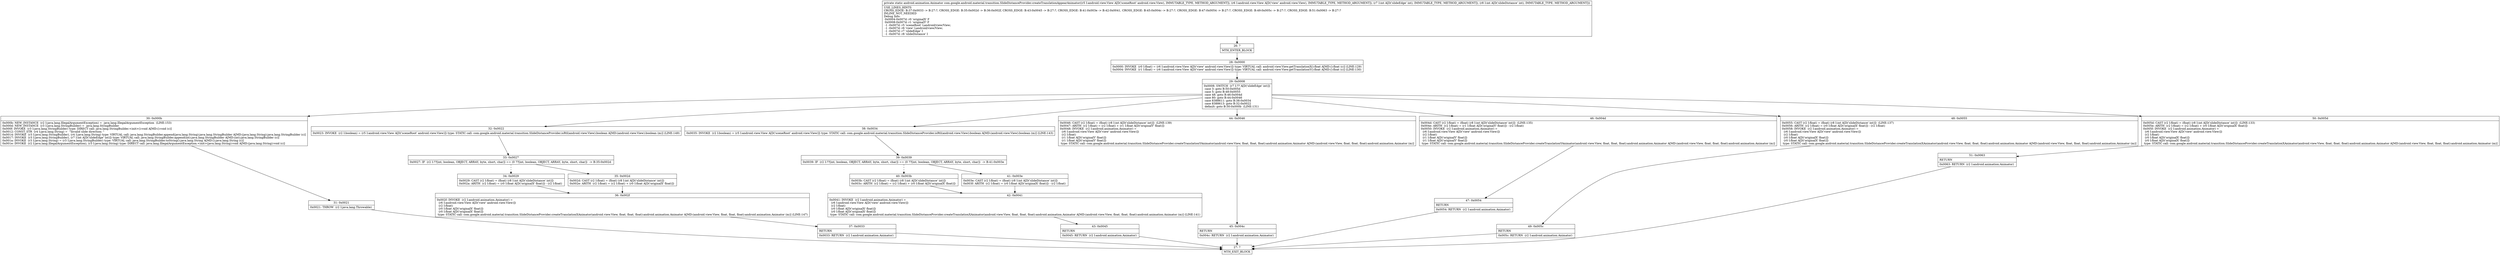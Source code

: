 digraph "CFG forcom.google.android.material.transition.SlideDistanceProvider.createTranslationAppearAnimator(Landroid\/view\/View;Landroid\/view\/View;II)Landroid\/animation\/Animator;" {
Node_26 [shape=record,label="{26\:\ ?|MTH_ENTER_BLOCK\l}"];
Node_28 [shape=record,label="{28\:\ 0x0000|0x0000: INVOKE  (r0 I:float) = (r6 I:android.view.View A[D('view' android.view.View)]) type: VIRTUAL call: android.view.View.getTranslationX():float A[MD:():float (c)] (LINE:129)\l0x0004: INVOKE  (r1 I:float) = (r6 I:android.view.View A[D('view' android.view.View)]) type: VIRTUAL call: android.view.View.getTranslationY():float A[MD:():float (c)] (LINE:130)\l}"];
Node_29 [shape=record,label="{29\:\ 0x0008|0x0008: SWITCH  (r7 I:?? A[D('slideEdge' int)])\l case 3: goto B:50:0x005d\l case 5: goto B:48:0x0055\l case 48: goto B:46:0x004d\l case 80: goto B:44:0x0046\l case 8388611: goto B:38:0x0034\l case 8388613: goto B:32:0x0022\l default: goto B:30:0x000b  (LINE:131)\l}"];
Node_30 [shape=record,label="{30\:\ 0x000b|0x000b: NEW_INSTANCE  (r2 I:java.lang.IllegalArgumentException) =  java.lang.IllegalArgumentException  (LINE:153)\l0x000d: NEW_INSTANCE  (r3 I:java.lang.StringBuilder) =  java.lang.StringBuilder \l0x000f: INVOKE  (r3 I:java.lang.StringBuilder) type: DIRECT call: java.lang.StringBuilder.\<init\>():void A[MD:():void (c)]\l0x0012: CONST_STR  (r4 I:java.lang.String) =  \"Invalid slide direction: \" \l0x0014: INVOKE  (r3 I:java.lang.StringBuilder), (r4 I:java.lang.String) type: VIRTUAL call: java.lang.StringBuilder.append(java.lang.String):java.lang.StringBuilder A[MD:(java.lang.String):java.lang.StringBuilder (c)]\l0x0017: INVOKE  (r3 I:java.lang.StringBuilder), (r7 I:int A[D('slideEdge' int)]) type: VIRTUAL call: java.lang.StringBuilder.append(int):java.lang.StringBuilder A[MD:(int):java.lang.StringBuilder (c)]\l0x001a: INVOKE  (r3 I:java.lang.String) = (r3 I:java.lang.StringBuilder) type: VIRTUAL call: java.lang.StringBuilder.toString():java.lang.String A[MD:():java.lang.String (c)]\l0x001e: INVOKE  (r2 I:java.lang.IllegalArgumentException), (r3 I:java.lang.String) type: DIRECT call: java.lang.IllegalArgumentException.\<init\>(java.lang.String):void A[MD:(java.lang.String):void (c)]\l}"];
Node_31 [shape=record,label="{31\:\ 0x0021|0x0021: THROW  (r2 I:java.lang.Throwable) \l}"];
Node_27 [shape=record,label="{27\:\ ?|MTH_EXIT_BLOCK\l}"];
Node_32 [shape=record,label="{32\:\ 0x0022|0x0023: INVOKE  (r2 I:boolean) = (r5 I:android.view.View A[D('sceneRoot' android.view.View)]) type: STATIC call: com.google.android.material.transition.SlideDistanceProvider.isRtl(android.view.View):boolean A[MD:(android.view.View):boolean (m)] (LINE:149)\l}"];
Node_33 [shape=record,label="{33\:\ 0x0027|0x0027: IF  (r2 I:??[int, boolean, OBJECT, ARRAY, byte, short, char]) == (0 ??[int, boolean, OBJECT, ARRAY, byte, short, char])  \-\> B:35:0x002d \l}"];
Node_34 [shape=record,label="{34\:\ 0x0029|0x0029: CAST (r2 I:float) = (float) (r8 I:int A[D('slideDistance' int)]) \l0x002a: ARITH  (r2 I:float) = (r0 I:float A[D('originalX' float)]) \- (r2 I:float) \l}"];
Node_36 [shape=record,label="{36\:\ 0x002f|0x002f: INVOKE  (r2 I:android.animation.Animator) = \l  (r6 I:android.view.View A[D('view' android.view.View)])\l  (r2 I:float)\l  (r0 I:float A[D('originalX' float)])\l  (r0 I:float A[D('originalX' float)])\l type: STATIC call: com.google.android.material.transition.SlideDistanceProvider.createTranslationXAnimator(android.view.View, float, float, float):android.animation.Animator A[MD:(android.view.View, float, float, float):android.animation.Animator (m)] (LINE:147)\l}"];
Node_37 [shape=record,label="{37\:\ 0x0033|RETURN\l|0x0033: RETURN  (r2 I:android.animation.Animator) \l}"];
Node_35 [shape=record,label="{35\:\ 0x002d|0x002d: CAST (r2 I:float) = (float) (r8 I:int A[D('slideDistance' int)]) \l0x002e: ARITH  (r2 I:float) = (r2 I:float) + (r0 I:float A[D('originalX' float)]) \l}"];
Node_38 [shape=record,label="{38\:\ 0x0034|0x0035: INVOKE  (r2 I:boolean) = (r5 I:android.view.View A[D('sceneRoot' android.view.View)]) type: STATIC call: com.google.android.material.transition.SlideDistanceProvider.isRtl(android.view.View):boolean A[MD:(android.view.View):boolean (m)] (LINE:143)\l}"];
Node_39 [shape=record,label="{39\:\ 0x0039|0x0039: IF  (r2 I:??[int, boolean, OBJECT, ARRAY, byte, short, char]) == (0 ??[int, boolean, OBJECT, ARRAY, byte, short, char])  \-\> B:41:0x003e \l}"];
Node_40 [shape=record,label="{40\:\ 0x003b|0x003b: CAST (r2 I:float) = (float) (r8 I:int A[D('slideDistance' int)]) \l0x003c: ARITH  (r2 I:float) = (r2 I:float) + (r0 I:float A[D('originalX' float)]) \l}"];
Node_42 [shape=record,label="{42\:\ 0x0041|0x0041: INVOKE  (r2 I:android.animation.Animator) = \l  (r6 I:android.view.View A[D('view' android.view.View)])\l  (r2 I:float)\l  (r0 I:float A[D('originalX' float)])\l  (r0 I:float A[D('originalX' float)])\l type: STATIC call: com.google.android.material.transition.SlideDistanceProvider.createTranslationXAnimator(android.view.View, float, float, float):android.animation.Animator A[MD:(android.view.View, float, float, float):android.animation.Animator (m)] (LINE:141)\l}"];
Node_43 [shape=record,label="{43\:\ 0x0045|RETURN\l|0x0045: RETURN  (r2 I:android.animation.Animator) \l}"];
Node_41 [shape=record,label="{41\:\ 0x003e|0x003e: CAST (r2 I:float) = (float) (r8 I:int A[D('slideDistance' int)]) \l0x003f: ARITH  (r2 I:float) = (r0 I:float A[D('originalX' float)]) \- (r2 I:float) \l}"];
Node_44 [shape=record,label="{44\:\ 0x0046|0x0046: CAST (r2 I:float) = (float) (r8 I:int A[D('slideDistance' int)])  (LINE:139)\l0x0047: ARITH  (r2 I:float) = (r2 I:float) + (r1 I:float A[D('originalY' float)]) \l0x0048: INVOKE  (r2 I:android.animation.Animator) = \l  (r6 I:android.view.View A[D('view' android.view.View)])\l  (r2 I:float)\l  (r1 I:float A[D('originalY' float)])\l  (r1 I:float A[D('originalY' float)])\l type: STATIC call: com.google.android.material.transition.SlideDistanceProvider.createTranslationYAnimator(android.view.View, float, float, float):android.animation.Animator A[MD:(android.view.View, float, float, float):android.animation.Animator (m)]\l}"];
Node_45 [shape=record,label="{45\:\ 0x004c|RETURN\l|0x004c: RETURN  (r2 I:android.animation.Animator) \l}"];
Node_46 [shape=record,label="{46\:\ 0x004d|0x004d: CAST (r2 I:float) = (float) (r8 I:int A[D('slideDistance' int)])  (LINE:135)\l0x004e: ARITH  (r2 I:float) = (r1 I:float A[D('originalY' float)]) \- (r2 I:float) \l0x0050: INVOKE  (r2 I:android.animation.Animator) = \l  (r6 I:android.view.View A[D('view' android.view.View)])\l  (r2 I:float)\l  (r1 I:float A[D('originalY' float)])\l  (r1 I:float A[D('originalY' float)])\l type: STATIC call: com.google.android.material.transition.SlideDistanceProvider.createTranslationYAnimator(android.view.View, float, float, float):android.animation.Animator A[MD:(android.view.View, float, float, float):android.animation.Animator (m)]\l}"];
Node_47 [shape=record,label="{47\:\ 0x0054|RETURN\l|0x0054: RETURN  (r2 I:android.animation.Animator) \l}"];
Node_48 [shape=record,label="{48\:\ 0x0055|0x0055: CAST (r2 I:float) = (float) (r8 I:int A[D('slideDistance' int)])  (LINE:137)\l0x0056: ARITH  (r2 I:float) = (r0 I:float A[D('originalX' float)]) \- (r2 I:float) \l0x0058: INVOKE  (r2 I:android.animation.Animator) = \l  (r6 I:android.view.View A[D('view' android.view.View)])\l  (r2 I:float)\l  (r0 I:float A[D('originalX' float)])\l  (r0 I:float A[D('originalX' float)])\l type: STATIC call: com.google.android.material.transition.SlideDistanceProvider.createTranslationXAnimator(android.view.View, float, float, float):android.animation.Animator A[MD:(android.view.View, float, float, float):android.animation.Animator (m)]\l}"];
Node_49 [shape=record,label="{49\:\ 0x005c|RETURN\l|0x005c: RETURN  (r2 I:android.animation.Animator) \l}"];
Node_50 [shape=record,label="{50\:\ 0x005d|0x005d: CAST (r2 I:float) = (float) (r8 I:int A[D('slideDistance' int)])  (LINE:133)\l0x005e: ARITH  (r2 I:float) = (r2 I:float) + (r0 I:float A[D('originalX' float)]) \l0x005f: INVOKE  (r2 I:android.animation.Animator) = \l  (r6 I:android.view.View A[D('view' android.view.View)])\l  (r2 I:float)\l  (r0 I:float A[D('originalX' float)])\l  (r0 I:float A[D('originalX' float)])\l type: STATIC call: com.google.android.material.transition.SlideDistanceProvider.createTranslationXAnimator(android.view.View, float, float, float):android.animation.Animator A[MD:(android.view.View, float, float, float):android.animation.Animator (m)]\l}"];
Node_51 [shape=record,label="{51\:\ 0x0063|RETURN\l|0x0063: RETURN  (r2 I:android.animation.Animator) \l}"];
MethodNode[shape=record,label="{private static android.animation.Animator com.google.android.material.transition.SlideDistanceProvider.createTranslationAppearAnimator((r5 I:android.view.View A[D('sceneRoot' android.view.View), IMMUTABLE_TYPE, METHOD_ARGUMENT]), (r6 I:android.view.View A[D('view' android.view.View), IMMUTABLE_TYPE, METHOD_ARGUMENT]), (r7 I:int A[D('slideEdge' int), IMMUTABLE_TYPE, METHOD_ARGUMENT]), (r8 I:int A[D('slideDistance' int), IMMUTABLE_TYPE, METHOD_ARGUMENT]))  | USE_LINES_HINTS\lCROSS_EDGE: B:37:0x0033 \-\> B:27:?, CROSS_EDGE: B:35:0x002d \-\> B:36:0x002f, CROSS_EDGE: B:43:0x0045 \-\> B:27:?, CROSS_EDGE: B:41:0x003e \-\> B:42:0x0041, CROSS_EDGE: B:45:0x004c \-\> B:27:?, CROSS_EDGE: B:47:0x0054 \-\> B:27:?, CROSS_EDGE: B:49:0x005c \-\> B:27:?, CROSS_EDGE: B:51:0x0063 \-\> B:27:?\lINLINE_NOT_NEEDED\lDebug Info:\l  0x0004\-0x007d: r0 'originalX' F\l  0x0008\-0x007d: r1 'originalY' F\l  \-1 \-0x007d: r5 'sceneRoot' Landroid\/view\/View;\l  \-1 \-0x007d: r6 'view' Landroid\/view\/View;\l  \-1 \-0x007d: r7 'slideEdge' I\l  \-1 \-0x007d: r8 'slideDistance' I\l}"];
MethodNode -> Node_26;Node_26 -> Node_28;
Node_28 -> Node_29;
Node_29 -> Node_30;
Node_29 -> Node_32;
Node_29 -> Node_38;
Node_29 -> Node_44;
Node_29 -> Node_46;
Node_29 -> Node_48;
Node_29 -> Node_50;
Node_30 -> Node_31;
Node_31 -> Node_27;
Node_32 -> Node_33;
Node_33 -> Node_34[style=dashed];
Node_33 -> Node_35;
Node_34 -> Node_36;
Node_36 -> Node_37;
Node_37 -> Node_27;
Node_35 -> Node_36;
Node_38 -> Node_39;
Node_39 -> Node_40[style=dashed];
Node_39 -> Node_41;
Node_40 -> Node_42;
Node_42 -> Node_43;
Node_43 -> Node_27;
Node_41 -> Node_42;
Node_44 -> Node_45;
Node_45 -> Node_27;
Node_46 -> Node_47;
Node_47 -> Node_27;
Node_48 -> Node_49;
Node_49 -> Node_27;
Node_50 -> Node_51;
Node_51 -> Node_27;
}

